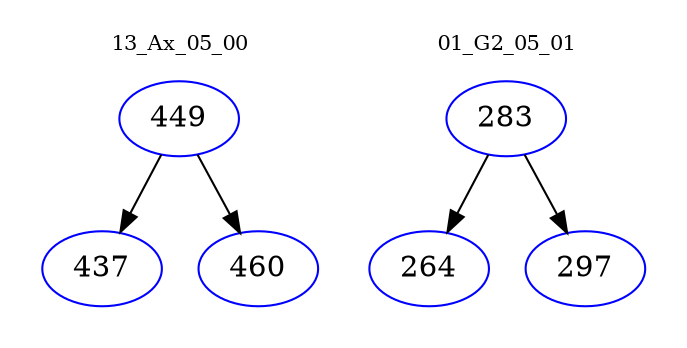 digraph{
subgraph cluster_0 {
color = white
label = "13_Ax_05_00";
fontsize=10;
T0_449 [label="449", color="blue"]
T0_449 -> T0_437 [color="black"]
T0_437 [label="437", color="blue"]
T0_449 -> T0_460 [color="black"]
T0_460 [label="460", color="blue"]
}
subgraph cluster_1 {
color = white
label = "01_G2_05_01";
fontsize=10;
T1_283 [label="283", color="blue"]
T1_283 -> T1_264 [color="black"]
T1_264 [label="264", color="blue"]
T1_283 -> T1_297 [color="black"]
T1_297 [label="297", color="blue"]
}
}
